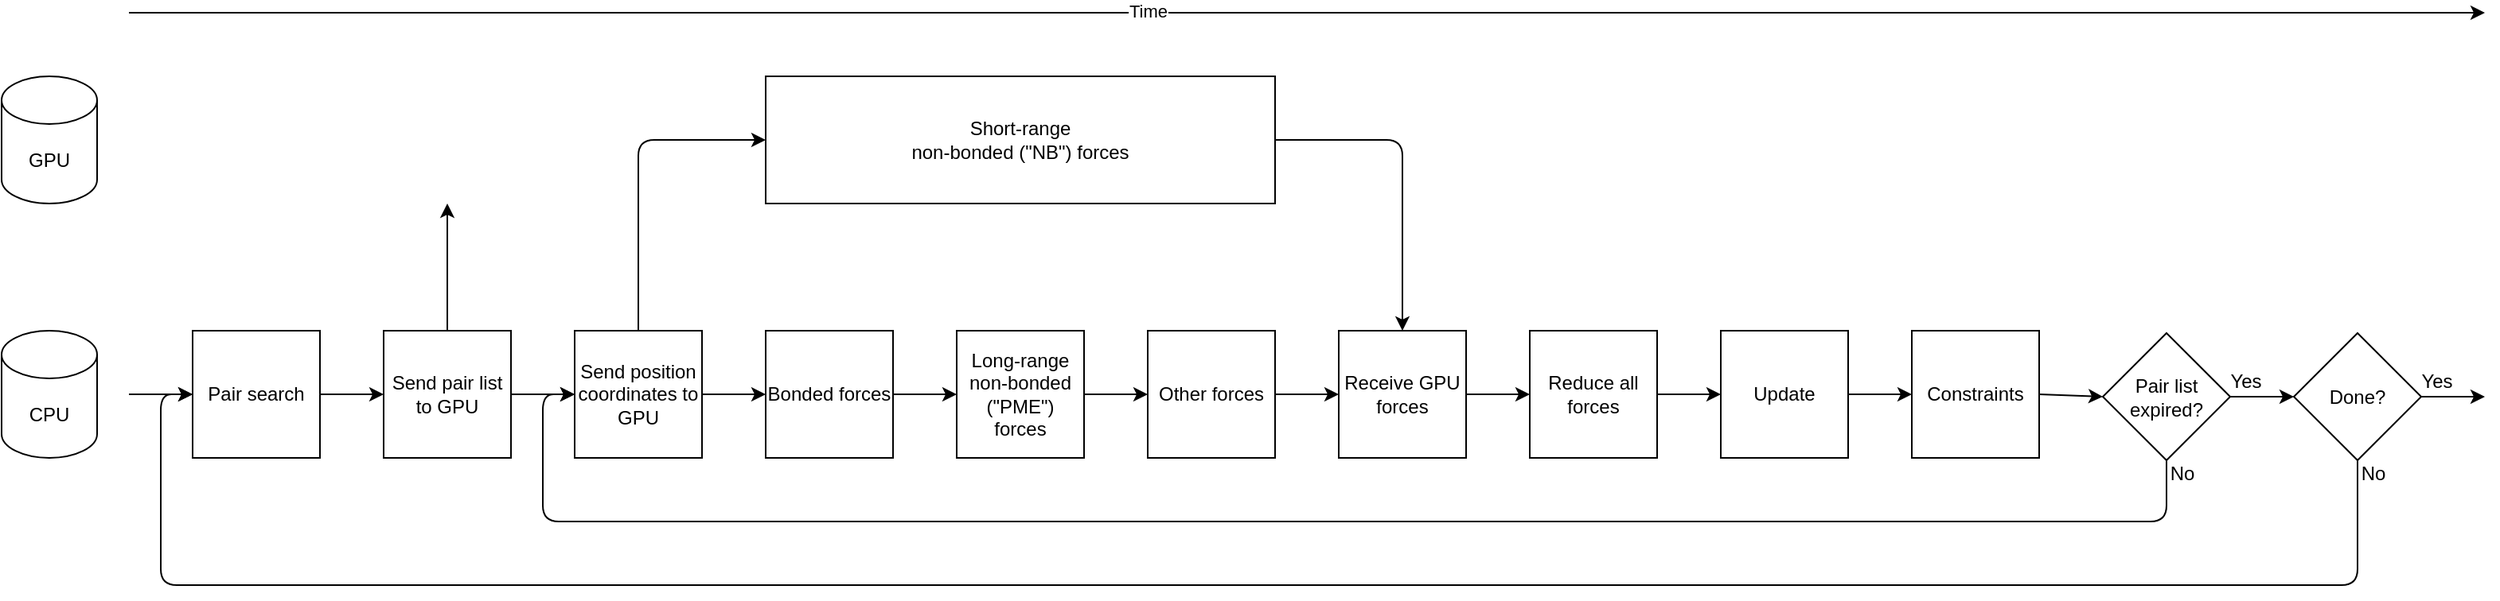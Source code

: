 <mxfile version="14.1.8" type="device"><diagram id="_HBpgSKyVObSuQ_kN55g" name="Page-1"><mxGraphModel dx="1102" dy="1000" grid="1" gridSize="10" guides="1" tooltips="1" connect="1" arrows="1" fold="1" page="1" pageScale="1" pageWidth="1654" pageHeight="1169" math="0" shadow="0"><root><mxCell id="0"/><mxCell id="1" parent="0"/><mxCell id="xqSQ0waNmZC-vH5PV82z-5" value="" style="endArrow=classic;html=1;" parent="1" edge="1"><mxGeometry width="50" height="50" relative="1" as="geometry"><mxPoint x="120" y="80" as="sourcePoint"/><mxPoint x="1600" y="80" as="targetPoint"/></mxGeometry></mxCell><mxCell id="xqSQ0waNmZC-vH5PV82z-6" value="Time" style="edgeLabel;html=1;align=center;verticalAlign=middle;resizable=0;points=[];" parent="xqSQ0waNmZC-vH5PV82z-5" vertex="1" connectable="0"><mxGeometry x="0.142" y="3" relative="1" as="geometry"><mxPoint x="-205" y="1.5" as="offset"/></mxGeometry></mxCell><mxCell id="xqSQ0waNmZC-vH5PV82z-7" value="Update" style="whiteSpace=wrap;html=1;aspect=fixed;" parent="1" vertex="1"><mxGeometry x="1120" y="280" width="80" height="80" as="geometry"/></mxCell><mxCell id="xqSQ0waNmZC-vH5PV82z-8" value="Constraints" style="whiteSpace=wrap;html=1;aspect=fixed;" parent="1" vertex="1"><mxGeometry x="1240" y="280" width="80" height="80" as="geometry"/></mxCell><mxCell id="xqSQ0waNmZC-vH5PV82z-10" value="" style="endArrow=classic;html=1;exitX=1;exitY=0.5;exitDx=0;exitDy=0;" parent="1" edge="1"><mxGeometry width="50" height="50" relative="1" as="geometry"><mxPoint x="840" y="320" as="sourcePoint"/><mxPoint x="880" y="320" as="targetPoint"/></mxGeometry></mxCell><mxCell id="xqSQ0waNmZC-vH5PV82z-11" value="" style="endArrow=classic;html=1;exitX=1;exitY=0.5;exitDx=0;exitDy=0;entryX=0;entryY=0.5;entryDx=0;entryDy=0;" parent="1" source="xqSQ0waNmZC-vH5PV82z-7" target="xqSQ0waNmZC-vH5PV82z-8" edge="1"><mxGeometry width="50" height="50" relative="1" as="geometry"><mxPoint x="1090" y="330" as="sourcePoint"/><mxPoint x="1130" y="330" as="targetPoint"/></mxGeometry></mxCell><mxCell id="xqSQ0waNmZC-vH5PV82z-12" value="" style="endArrow=classic;html=1;exitX=1;exitY=0.5;exitDx=0;exitDy=0;entryX=0;entryY=0.5;entryDx=0;entryDy=0;" parent="1" source="xqSQ0waNmZC-vH5PV82z-8" target="xqSQ0waNmZC-vH5PV82z-13" edge="1"><mxGeometry width="50" height="50" relative="1" as="geometry"><mxPoint x="1210" y="331.5" as="sourcePoint"/><mxPoint x="1250" y="331.5" as="targetPoint"/></mxGeometry></mxCell><mxCell id="xqSQ0waNmZC-vH5PV82z-13" value="Pair list expired?" style="rhombus;whiteSpace=wrap;html=1;" parent="1" vertex="1"><mxGeometry x="1360" y="281.5" width="80" height="80" as="geometry"/></mxCell><mxCell id="xqSQ0waNmZC-vH5PV82z-14" value="" style="endArrow=classic;html=1;exitX=1;exitY=0.5;exitDx=0;exitDy=0;entryX=0;entryY=0.5;entryDx=0;entryDy=0;" parent="1" source="xqSQ0waNmZC-vH5PV82z-13" edge="1"><mxGeometry width="50" height="50" relative="1" as="geometry"><mxPoint x="1220" y="341.5" as="sourcePoint"/><mxPoint x="1480" y="321.5" as="targetPoint"/></mxGeometry></mxCell><mxCell id="xqSQ0waNmZC-vH5PV82z-17" value="Yes" style="text;html=1;strokeColor=none;fillColor=none;align=center;verticalAlign=middle;whiteSpace=wrap;rounded=0;" parent="1" vertex="1"><mxGeometry x="1430" y="301.5" width="40" height="20" as="geometry"/></mxCell><mxCell id="xqSQ0waNmZC-vH5PV82z-18" value="No" style="text;html=1;strokeColor=none;fillColor=none;align=center;verticalAlign=middle;whiteSpace=wrap;rounded=0;" parent="1" vertex="1"><mxGeometry x="1390" y="360" width="40" height="20" as="geometry"/></mxCell><mxCell id="nZesR5KTaCcrrk03C1Ym-1" value="" style="endArrow=classic;html=1;exitX=1;exitY=0.5;exitDx=0;exitDy=0;entryX=0;entryY=0.5;entryDx=0;entryDy=0;" parent="1" edge="1"><mxGeometry width="50" height="50" relative="1" as="geometry"><mxPoint x="120" y="320" as="sourcePoint"/><mxPoint x="160" y="320" as="targetPoint"/></mxGeometry></mxCell><mxCell id="nZesR5KTaCcrrk03C1Ym-2" value="Pair search" style="whiteSpace=wrap;html=1;aspect=fixed;" parent="1" vertex="1"><mxGeometry x="160" y="280" width="80" height="80" as="geometry"/></mxCell><mxCell id="nZesR5KTaCcrrk03C1Ym-3" value="Send pair list to GPU" style="whiteSpace=wrap;html=1;aspect=fixed;" parent="1" vertex="1"><mxGeometry x="280" y="280" width="80" height="80" as="geometry"/></mxCell><mxCell id="nZesR5KTaCcrrk03C1Ym-5" value="Long-range non-bonded (&quot;PME&quot;) forces" style="whiteSpace=wrap;html=1;aspect=fixed;" parent="1" vertex="1"><mxGeometry x="640" y="280" width="80" height="80" as="geometry"/></mxCell><mxCell id="nZesR5KTaCcrrk03C1Ym-6" value="Other forces" style="whiteSpace=wrap;html=1;aspect=fixed;" parent="1" vertex="1"><mxGeometry x="760" y="280" width="80" height="80" as="geometry"/></mxCell><mxCell id="nZesR5KTaCcrrk03C1Ym-9" value="" style="endArrow=classic;html=1;exitX=1;exitY=0.5;exitDx=0;exitDy=0;entryX=0;entryY=0.5;entryDx=0;entryDy=0;" parent="1" source="nZesR5KTaCcrrk03C1Ym-5" target="nZesR5KTaCcrrk03C1Ym-6" edge="1"><mxGeometry width="50" height="50" relative="1" as="geometry"><mxPoint x="610" y="330" as="sourcePoint"/><mxPoint x="650" y="330" as="targetPoint"/></mxGeometry></mxCell><mxCell id="nZesR5KTaCcrrk03C1Ym-11" value="Done?" style="rhombus;whiteSpace=wrap;html=1;" parent="1" vertex="1"><mxGeometry x="1480" y="281.5" width="80" height="80" as="geometry"/></mxCell><mxCell id="nZesR5KTaCcrrk03C1Ym-12" value="" style="endArrow=classic;html=1;exitX=1;exitY=0.5;exitDx=0;exitDy=0;" parent="1" source="nZesR5KTaCcrrk03C1Ym-11" edge="1"><mxGeometry width="50" height="50" relative="1" as="geometry"><mxPoint x="1330" y="331.5" as="sourcePoint"/><mxPoint x="1600" y="321.5" as="targetPoint"/></mxGeometry></mxCell><mxCell id="nZesR5KTaCcrrk03C1Ym-13" value="Yes" style="text;html=1;strokeColor=none;fillColor=none;align=center;verticalAlign=middle;whiteSpace=wrap;rounded=0;" parent="1" vertex="1"><mxGeometry x="1550" y="301.5" width="40" height="20" as="geometry"/></mxCell><mxCell id="nZesR5KTaCcrrk03C1Ym-14" value="" style="endArrow=classic;html=1;exitX=0.5;exitY=1;exitDx=0;exitDy=0;" parent="1" source="nZesR5KTaCcrrk03C1Ym-11" edge="1"><mxGeometry width="50" height="50" relative="1" as="geometry"><mxPoint x="640" y="580" as="sourcePoint"/><mxPoint x="160" y="320" as="targetPoint"/><Array as="points"><mxPoint x="1520" y="440"/><mxPoint x="140" y="440"/><mxPoint x="140" y="320"/></Array></mxGeometry></mxCell><mxCell id="nZesR5KTaCcrrk03C1Ym-15" value="" style="endArrow=classic;html=1;exitX=0.5;exitY=1;exitDx=0;exitDy=0;" parent="1" source="xqSQ0waNmZC-vH5PV82z-13" edge="1"><mxGeometry width="50" height="50" relative="1" as="geometry"><mxPoint x="640" y="550" as="sourcePoint"/><mxPoint x="400" y="320" as="targetPoint"/><Array as="points"><mxPoint x="1400" y="400"/><mxPoint x="380" y="400"/><mxPoint x="380" y="320"/></Array></mxGeometry></mxCell><mxCell id="nZesR5KTaCcrrk03C1Ym-16" value="No" style="text;html=1;strokeColor=none;fillColor=none;align=center;verticalAlign=middle;whiteSpace=wrap;rounded=0;" parent="1" vertex="1"><mxGeometry x="1510" y="360" width="40" height="20" as="geometry"/></mxCell><mxCell id="nZesR5KTaCcrrk03C1Ym-17" value="CPU" style="shape=cylinder3;whiteSpace=wrap;html=1;boundedLbl=1;backgroundOutline=1;size=15;" parent="1" vertex="1"><mxGeometry x="40" y="280" width="60" height="80" as="geometry"/></mxCell><mxCell id="204Er07DQvmp8xbBkKwD-1" value="GPU" style="shape=cylinder3;whiteSpace=wrap;html=1;boundedLbl=1;backgroundOutline=1;size=15;" parent="1" vertex="1"><mxGeometry x="40" y="120" width="60" height="80" as="geometry"/></mxCell><mxCell id="204Er07DQvmp8xbBkKwD-2" value="" style="endArrow=classic;html=1;" parent="1" edge="1"><mxGeometry width="50" height="50" relative="1" as="geometry"><mxPoint x="360" y="320" as="sourcePoint"/><mxPoint x="400" y="320" as="targetPoint"/></mxGeometry></mxCell><mxCell id="204Er07DQvmp8xbBkKwD-3" value="" style="endArrow=classic;html=1;exitX=1;exitY=0.5;exitDx=0;exitDy=0;" parent="1" source="nZesR5KTaCcrrk03C1Ym-2" edge="1"><mxGeometry width="50" height="50" relative="1" as="geometry"><mxPoint x="370" y="331.5" as="sourcePoint"/><mxPoint x="280" y="320" as="targetPoint"/></mxGeometry></mxCell><mxCell id="204Er07DQvmp8xbBkKwD-6" value="Bonded forces" style="whiteSpace=wrap;html=1;aspect=fixed;" parent="1" vertex="1"><mxGeometry x="520" y="280" width="80" height="80" as="geometry"/></mxCell><mxCell id="204Er07DQvmp8xbBkKwD-7" value="Send position coordinates to GPU" style="whiteSpace=wrap;html=1;aspect=fixed;" parent="1" vertex="1"><mxGeometry x="400" y="280" width="80" height="80" as="geometry"/></mxCell><mxCell id="204Er07DQvmp8xbBkKwD-8" value="" style="endArrow=classic;html=1;exitX=0.5;exitY=0;exitDx=0;exitDy=0;entryX=0;entryY=0.5;entryDx=0;entryDy=0;" parent="1" source="204Er07DQvmp8xbBkKwD-7" target="204Er07DQvmp8xbBkKwD-20" edge="1"><mxGeometry width="50" height="50" relative="1" as="geometry"><mxPoint x="800" y="570" as="sourcePoint"/><mxPoint x="480" y="160" as="targetPoint"/><Array as="points"><mxPoint x="440" y="160"/></Array></mxGeometry></mxCell><mxCell id="204Er07DQvmp8xbBkKwD-11" value="" style="endArrow=classic;html=1;exitX=1;exitY=0.5;exitDx=0;exitDy=0;entryX=0;entryY=0.5;entryDx=0;entryDy=0;" parent="1" source="204Er07DQvmp8xbBkKwD-6" target="nZesR5KTaCcrrk03C1Ym-5" edge="1"><mxGeometry width="50" height="50" relative="1" as="geometry"><mxPoint x="730" y="330" as="sourcePoint"/><mxPoint x="770" y="330" as="targetPoint"/></mxGeometry></mxCell><mxCell id="204Er07DQvmp8xbBkKwD-12" value="" style="endArrow=classic;html=1;exitX=1;exitY=0.5;exitDx=0;exitDy=0;" parent="1" source="204Er07DQvmp8xbBkKwD-7" edge="1"><mxGeometry width="50" height="50" relative="1" as="geometry"><mxPoint x="740" y="340" as="sourcePoint"/><mxPoint x="520" y="320" as="targetPoint"/></mxGeometry></mxCell><mxCell id="204Er07DQvmp8xbBkKwD-13" value="Receive GPU forces" style="whiteSpace=wrap;html=1;aspect=fixed;" parent="1" vertex="1"><mxGeometry x="880" y="280" width="80" height="80" as="geometry"/></mxCell><mxCell id="204Er07DQvmp8xbBkKwD-14" value="Reduce all forces" style="whiteSpace=wrap;html=1;aspect=fixed;" parent="1" vertex="1"><mxGeometry x="1000" y="280" width="80" height="80" as="geometry"/></mxCell><mxCell id="204Er07DQvmp8xbBkKwD-16" value="" style="endArrow=classic;html=1;exitX=1;exitY=0.5;exitDx=0;exitDy=0;entryX=0;entryY=0.5;entryDx=0;entryDy=0;" parent="1" source="204Er07DQvmp8xbBkKwD-13" target="204Er07DQvmp8xbBkKwD-14" edge="1"><mxGeometry width="50" height="50" relative="1" as="geometry"><mxPoint x="850" y="330" as="sourcePoint"/><mxPoint x="890" y="330" as="targetPoint"/></mxGeometry></mxCell><mxCell id="204Er07DQvmp8xbBkKwD-17" value="" style="endArrow=classic;html=1;exitX=1;exitY=0.5;exitDx=0;exitDy=0;entryX=0;entryY=0.5;entryDx=0;entryDy=0;" parent="1" source="204Er07DQvmp8xbBkKwD-14" target="xqSQ0waNmZC-vH5PV82z-7" edge="1"><mxGeometry width="50" height="50" relative="1" as="geometry"><mxPoint x="970" y="330" as="sourcePoint"/><mxPoint x="1010" y="330" as="targetPoint"/></mxGeometry></mxCell><mxCell id="204Er07DQvmp8xbBkKwD-18" value="" style="endArrow=classic;html=1;exitX=1;exitY=0.5;exitDx=0;exitDy=0;entryX=0.5;entryY=0;entryDx=0;entryDy=0;" parent="1" source="204Er07DQvmp8xbBkKwD-20" target="204Er07DQvmp8xbBkKwD-13" edge="1"><mxGeometry width="50" height="50" relative="1" as="geometry"><mxPoint x="560" y="160" as="sourcePoint"/><mxPoint x="850" y="520" as="targetPoint"/><Array as="points"><mxPoint x="920" y="160"/></Array></mxGeometry></mxCell><mxCell id="204Er07DQvmp8xbBkKwD-20" value="&lt;span&gt;Short-range&lt;/span&gt;&lt;br&gt;&lt;span&gt;non-bonded (&quot;NB&quot;) forces&lt;/span&gt;" style="rounded=0;whiteSpace=wrap;html=1;" parent="1" vertex="1"><mxGeometry x="520" y="120" width="320" height="80" as="geometry"/></mxCell><mxCell id="204Er07DQvmp8xbBkKwD-21" value="" style="endArrow=classic;html=1;exitX=0.5;exitY=0;exitDx=0;exitDy=0;" parent="1" source="nZesR5KTaCcrrk03C1Ym-3" edge="1"><mxGeometry width="50" height="50" relative="1" as="geometry"><mxPoint x="800" y="570" as="sourcePoint"/><mxPoint x="320" y="200" as="targetPoint"/></mxGeometry></mxCell></root></mxGraphModel></diagram></mxfile>